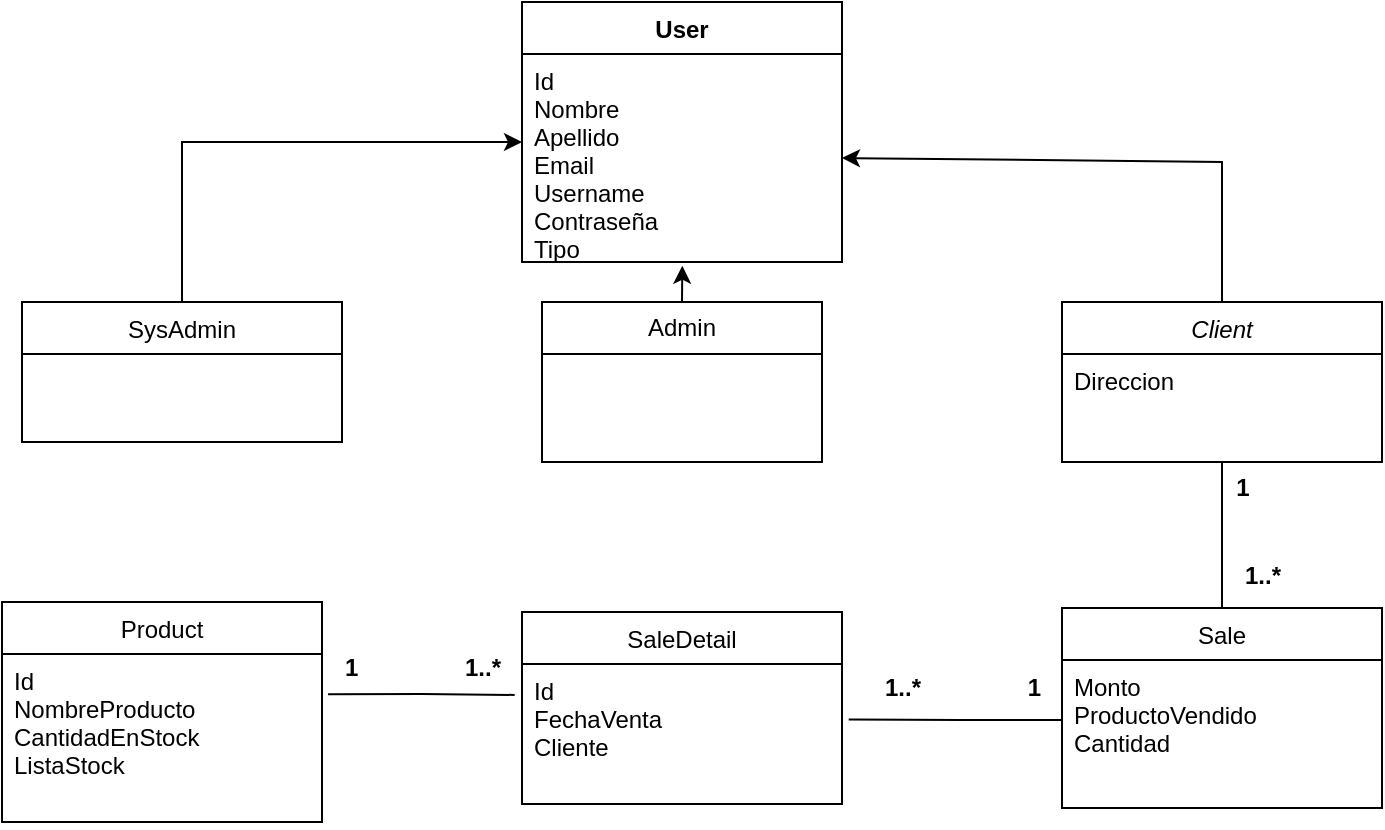 <mxfile version="24.5.3" type="google">
  <diagram id="C5RBs43oDa-KdzZeNtuy" name="Page-1">
    <mxGraphModel grid="1" page="1" gridSize="10" guides="1" tooltips="1" connect="1" arrows="1" fold="1" pageScale="1" pageWidth="827" pageHeight="1169" math="0" shadow="0">
      <root>
        <mxCell id="WIyWlLk6GJQsqaUBKTNV-0" />
        <mxCell id="WIyWlLk6GJQsqaUBKTNV-1" parent="WIyWlLk6GJQsqaUBKTNV-0" />
        <mxCell id="R0zBzEkaQqTKRGsJtvib-4" value="" style="edgeStyle=none;rounded=0;orthogonalLoop=1;jettySize=auto;html=1;entryX=1;entryY=0.5;entryDx=0;entryDy=0;" edge="1" parent="WIyWlLk6GJQsqaUBKTNV-1" source="zkfFHV4jXpPFQw0GAbJ--0" target="0DuW5BbE86F8nYbhL9r8-6">
          <mxGeometry relative="1" as="geometry">
            <mxPoint x="490" y="200" as="targetPoint" />
            <Array as="points">
              <mxPoint x="660" y="210" />
            </Array>
          </mxGeometry>
        </mxCell>
        <mxCell id="zkfFHV4jXpPFQw0GAbJ--0" value="Client" style="swimlane;fontStyle=2;align=center;verticalAlign=top;childLayout=stackLayout;horizontal=1;startSize=26;horizontalStack=0;resizeParent=1;resizeLast=0;collapsible=1;marginBottom=0;rounded=0;shadow=0;strokeWidth=1;" vertex="1" parent="WIyWlLk6GJQsqaUBKTNV-1">
          <mxGeometry x="580" y="280" width="160" height="80" as="geometry">
            <mxRectangle x="230" y="140" width="160" height="26" as="alternateBounds" />
          </mxGeometry>
        </mxCell>
        <mxCell id="zkfFHV4jXpPFQw0GAbJ--2" value="Direccion" style="text;align=left;verticalAlign=top;spacingLeft=4;spacingRight=4;overflow=hidden;rotatable=0;points=[[0,0.5],[1,0.5]];portConstraint=eastwest;rounded=0;shadow=0;html=0;" vertex="1" parent="zkfFHV4jXpPFQw0GAbJ--0">
          <mxGeometry y="26" width="160" height="44" as="geometry" />
        </mxCell>
        <mxCell id="zkfFHV4jXpPFQw0GAbJ--6" value="Product" style="swimlane;fontStyle=0;align=center;verticalAlign=top;childLayout=stackLayout;horizontal=1;startSize=26;horizontalStack=0;resizeParent=1;resizeLast=0;collapsible=1;marginBottom=0;rounded=0;shadow=0;strokeWidth=1;" vertex="1" parent="WIyWlLk6GJQsqaUBKTNV-1">
          <mxGeometry x="50" y="430" width="160" height="110" as="geometry">
            <mxRectangle x="130" y="380" width="160" height="26" as="alternateBounds" />
          </mxGeometry>
        </mxCell>
        <mxCell id="DIBxJ5AnHpbAIFpIosXG-65" value="Id&#xa;NombreProducto&#xa;CantidadEnStock&#xa;ListaStock" style="text;align=left;verticalAlign=top;spacingLeft=4;spacingRight=4;overflow=hidden;rotatable=0;points=[[0,0.5],[1,0.5]];portConstraint=eastwest;rounded=0;shadow=0;html=0;" vertex="1" parent="zkfFHV4jXpPFQw0GAbJ--6">
          <mxGeometry y="26" width="160" height="84" as="geometry" />
        </mxCell>
        <mxCell id="R0zBzEkaQqTKRGsJtvib-8" value="" style="edgeStyle=none;rounded=0;orthogonalLoop=1;jettySize=auto;html=1;entryX=0.5;entryY=1;entryDx=0;entryDy=0;endArrow=none;endFill=0;" edge="1" parent="WIyWlLk6GJQsqaUBKTNV-1" source="zkfFHV4jXpPFQw0GAbJ--13" target="zkfFHV4jXpPFQw0GAbJ--0">
          <mxGeometry relative="1" as="geometry">
            <mxPoint x="660" y="380" as="targetPoint" />
          </mxGeometry>
        </mxCell>
        <mxCell id="zkfFHV4jXpPFQw0GAbJ--13" value="Sale" style="swimlane;fontStyle=0;align=center;verticalAlign=top;childLayout=stackLayout;horizontal=1;startSize=26;horizontalStack=0;resizeParent=1;resizeLast=0;collapsible=1;marginBottom=0;rounded=0;shadow=0;strokeWidth=1;" vertex="1" parent="WIyWlLk6GJQsqaUBKTNV-1">
          <mxGeometry x="580" y="433" width="160" height="100" as="geometry">
            <mxRectangle x="320" y="360" width="170" height="26" as="alternateBounds" />
          </mxGeometry>
        </mxCell>
        <mxCell id="zkfFHV4jXpPFQw0GAbJ--14" value="Monto&#xa;ProductoVendido&#xa;Cantidad&#xa;" style="text;align=left;verticalAlign=top;spacingLeft=4;spacingRight=4;overflow=hidden;rotatable=0;points=[[0,0.5],[1,0.5]];portConstraint=eastwest;" vertex="1" parent="zkfFHV4jXpPFQw0GAbJ--13">
          <mxGeometry y="26" width="160" height="60" as="geometry" />
        </mxCell>
        <mxCell id="qDXWdRi4gsBTAPB9tf4v-12" value="User" style="swimlane;fontStyle=1;align=center;verticalAlign=top;childLayout=stackLayout;horizontal=1;startSize=26;horizontalStack=0;resizeParent=1;resizeParentMax=0;resizeLast=0;collapsible=1;marginBottom=0;whiteSpace=wrap;html=1;movable=1;resizable=1;rotatable=1;deletable=1;editable=1;locked=0;connectable=1;" vertex="1" parent="WIyWlLk6GJQsqaUBKTNV-1">
          <mxGeometry x="310" y="130" width="160" height="130" as="geometry">
            <mxRectangle x="320" y="10" width="70" height="30" as="alternateBounds" />
          </mxGeometry>
        </mxCell>
        <mxCell id="0DuW5BbE86F8nYbhL9r8-6" value="Id&#xa;Nombre &#xa;Apellido&#xa;Email&#xa;Username&#xa;Contraseña&#xa;Tipo" style="text;align=left;verticalAlign=top;spacingLeft=4;spacingRight=4;overflow=hidden;rotatable=1;points=[[0,0.5],[1,0.5]];portConstraint=eastwest;rounded=0;shadow=0;html=0;movable=1;resizable=1;deletable=1;editable=1;locked=0;connectable=1;" vertex="1" parent="qDXWdRi4gsBTAPB9tf4v-12">
          <mxGeometry y="26" width="160" height="104" as="geometry" />
        </mxCell>
        <mxCell id="R0zBzEkaQqTKRGsJtvib-7" value="" style="edgeStyle=none;rounded=0;orthogonalLoop=1;jettySize=auto;html=1;" edge="1" parent="WIyWlLk6GJQsqaUBKTNV-1" source="0DuW5BbE86F8nYbhL9r8-7">
          <mxGeometry relative="1" as="geometry">
            <mxPoint x="310" y="200" as="targetPoint" />
            <Array as="points">
              <mxPoint x="140" y="200" />
            </Array>
          </mxGeometry>
        </mxCell>
        <mxCell id="0DuW5BbE86F8nYbhL9r8-7" value="SysAdmin" style="swimlane;fontStyle=0;align=center;verticalAlign=top;childLayout=stackLayout;horizontal=1;startSize=26;horizontalStack=0;resizeParent=1;resizeLast=0;collapsible=1;marginBottom=0;rounded=0;shadow=0;strokeWidth=1;" vertex="1" parent="WIyWlLk6GJQsqaUBKTNV-1">
          <mxGeometry x="60" y="280" width="160" height="70" as="geometry">
            <mxRectangle x="320" y="360" width="170" height="26" as="alternateBounds" />
          </mxGeometry>
        </mxCell>
        <mxCell id="TXQ2gVLfuYz6NEy_97Xy-7" style="edgeStyle=orthogonalEdgeStyle;rounded=0;orthogonalLoop=1;jettySize=auto;html=1;exitX=0.5;exitY=0;exitDx=0;exitDy=0;entryX=0.501;entryY=1.018;entryDx=0;entryDy=0;entryPerimeter=0;" edge="1" parent="WIyWlLk6GJQsqaUBKTNV-1" target="0DuW5BbE86F8nYbhL9r8-6">
          <mxGeometry relative="1" as="geometry">
            <mxPoint x="390.0" y="280" as="sourcePoint" />
          </mxGeometry>
        </mxCell>
        <mxCell id="TXQ2gVLfuYz6NEy_97Xy-10" value="Admin" style="swimlane;fontStyle=0;childLayout=stackLayout;horizontal=1;startSize=26;fillColor=none;horizontalStack=0;resizeParent=1;resizeParentMax=0;resizeLast=0;collapsible=1;marginBottom=0;whiteSpace=wrap;html=1;" vertex="1" parent="WIyWlLk6GJQsqaUBKTNV-1">
          <mxGeometry x="320" y="280" width="140" height="80" as="geometry" />
        </mxCell>
        <mxCell id="0DuW5BbE86F8nYbhL9r8-19" value="1..*" style="text;align=center;fontStyle=1;verticalAlign=middle;spacingLeft=3;spacingRight=3;strokeColor=none;rotatable=0;points=[[0,0.5],[1,0.5]];portConstraint=eastwest;html=1;" vertex="1" parent="WIyWlLk6GJQsqaUBKTNV-1">
          <mxGeometry x="640" y="404" width="80" height="26" as="geometry" />
        </mxCell>
        <mxCell id="0DuW5BbE86F8nYbhL9r8-21" value="1" style="text;align=center;fontStyle=1;verticalAlign=middle;spacingLeft=3;spacingRight=3;strokeColor=none;rotatable=0;points=[[0,0.5],[1,0.5]];portConstraint=eastwest;html=1;" vertex="1" parent="WIyWlLk6GJQsqaUBKTNV-1">
          <mxGeometry x="630" y="360" width="80" height="26" as="geometry" />
        </mxCell>
        <mxCell id="V1qDzAmX4Omu_HmYqauZ-3" value="SaleDetail" style="swimlane;fontStyle=0;align=center;verticalAlign=top;childLayout=stackLayout;horizontal=1;startSize=26;horizontalStack=0;resizeParent=1;resizeLast=0;collapsible=1;marginBottom=0;rounded=0;shadow=0;strokeWidth=1;" vertex="1" parent="WIyWlLk6GJQsqaUBKTNV-1">
          <mxGeometry x="310" y="435" width="160" height="96" as="geometry">
            <mxRectangle x="320" y="360" width="170" height="26" as="alternateBounds" />
          </mxGeometry>
        </mxCell>
        <mxCell id="V1qDzAmX4Omu_HmYqauZ-13" value="Id&#xa;FechaVenta&#xa;Cliente&#xa;" style="text;align=left;verticalAlign=top;spacingLeft=4;spacingRight=4;overflow=hidden;rotatable=0;points=[[0,0.5],[1,0.5]];portConstraint=eastwest;" vertex="1" parent="V1qDzAmX4Omu_HmYqauZ-3">
          <mxGeometry y="26" width="160" height="60" as="geometry" />
        </mxCell>
        <mxCell id="V1qDzAmX4Omu_HmYqauZ-9" value="" style="endArrow=none;html=1;rounded=0;entryX=-0.023;entryY=0.221;entryDx=0;entryDy=0;exitX=1.019;exitY=0.24;exitDx=0;exitDy=0;entryPerimeter=0;exitPerimeter=0;" edge="1" parent="WIyWlLk6GJQsqaUBKTNV-1" source="DIBxJ5AnHpbAIFpIosXG-65">
          <mxGeometry width="50" height="50" relative="1" as="geometry">
            <mxPoint x="140" y="440" as="sourcePoint" />
            <mxPoint x="306.32" y="476.47" as="targetPoint" />
            <Array as="points">
              <mxPoint x="260" y="476" />
            </Array>
          </mxGeometry>
        </mxCell>
        <mxCell id="V1qDzAmX4Omu_HmYqauZ-10" value="" style="endArrow=none;html=1;rounded=0;entryX=0;entryY=0.5;entryDx=0;entryDy=0;exitX=1.021;exitY=0.396;exitDx=0;exitDy=0;exitPerimeter=0;" edge="1" parent="WIyWlLk6GJQsqaUBKTNV-1" target="zkfFHV4jXpPFQw0GAbJ--14">
          <mxGeometry width="50" height="50" relative="1" as="geometry">
            <mxPoint x="473.36" y="488.72" as="sourcePoint" />
            <mxPoint x="316" y="486" as="targetPoint" />
            <Array as="points">
              <mxPoint x="530" y="489" />
            </Array>
          </mxGeometry>
        </mxCell>
        <mxCell id="V1qDzAmX4Omu_HmYqauZ-11" value="1&amp;nbsp; &amp;nbsp; &amp;nbsp; &amp;nbsp; &amp;nbsp; &amp;nbsp; &amp;nbsp; &amp;nbsp; 1..*" style="text;align=center;fontStyle=1;verticalAlign=middle;spacingLeft=3;spacingRight=3;strokeColor=none;rotatable=0;points=[[0,0.5],[1,0.5]];portConstraint=eastwest;html=1;" vertex="1" parent="WIyWlLk6GJQsqaUBKTNV-1">
          <mxGeometry x="220" y="450" width="80" height="26" as="geometry" />
        </mxCell>
        <mxCell id="V1qDzAmX4Omu_HmYqauZ-12" value="1..*&amp;nbsp; &amp;nbsp; &amp;nbsp; &amp;nbsp; &amp;nbsp; &amp;nbsp; &amp;nbsp; &amp;nbsp; 1" style="text;align=center;fontStyle=1;verticalAlign=middle;spacingLeft=3;spacingRight=3;strokeColor=none;rotatable=0;points=[[0,0.5],[1,0.5]];portConstraint=eastwest;html=1;" vertex="1" parent="WIyWlLk6GJQsqaUBKTNV-1">
          <mxGeometry x="490" y="460" width="80" height="26" as="geometry" />
        </mxCell>
      </root>
    </mxGraphModel>
  </diagram>
</mxfile>
